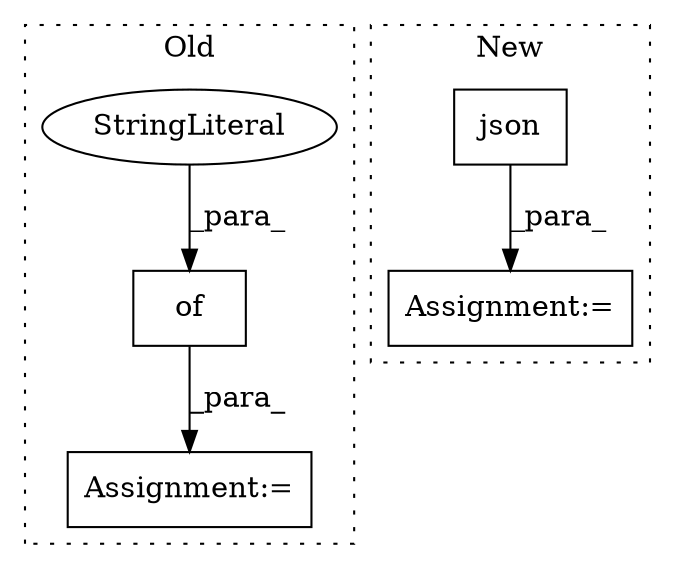 digraph G {
subgraph cluster0 {
1 [label="of" a="32" s="867,889" l="3,1" shape="box"];
4 [label="StringLiteral" a="45" s="870" l="9" shape="ellipse"];
5 [label="Assignment:=" a="7" s="812" l="1" shape="box"];
label = "Old";
style="dotted";
}
subgraph cluster1 {
2 [label="json" a="32" s="1006" l="6" shape="box"];
3 [label="Assignment:=" a="7" s="996" l="1" shape="box"];
label = "New";
style="dotted";
}
1 -> 5 [label="_para_"];
2 -> 3 [label="_para_"];
4 -> 1 [label="_para_"];
}